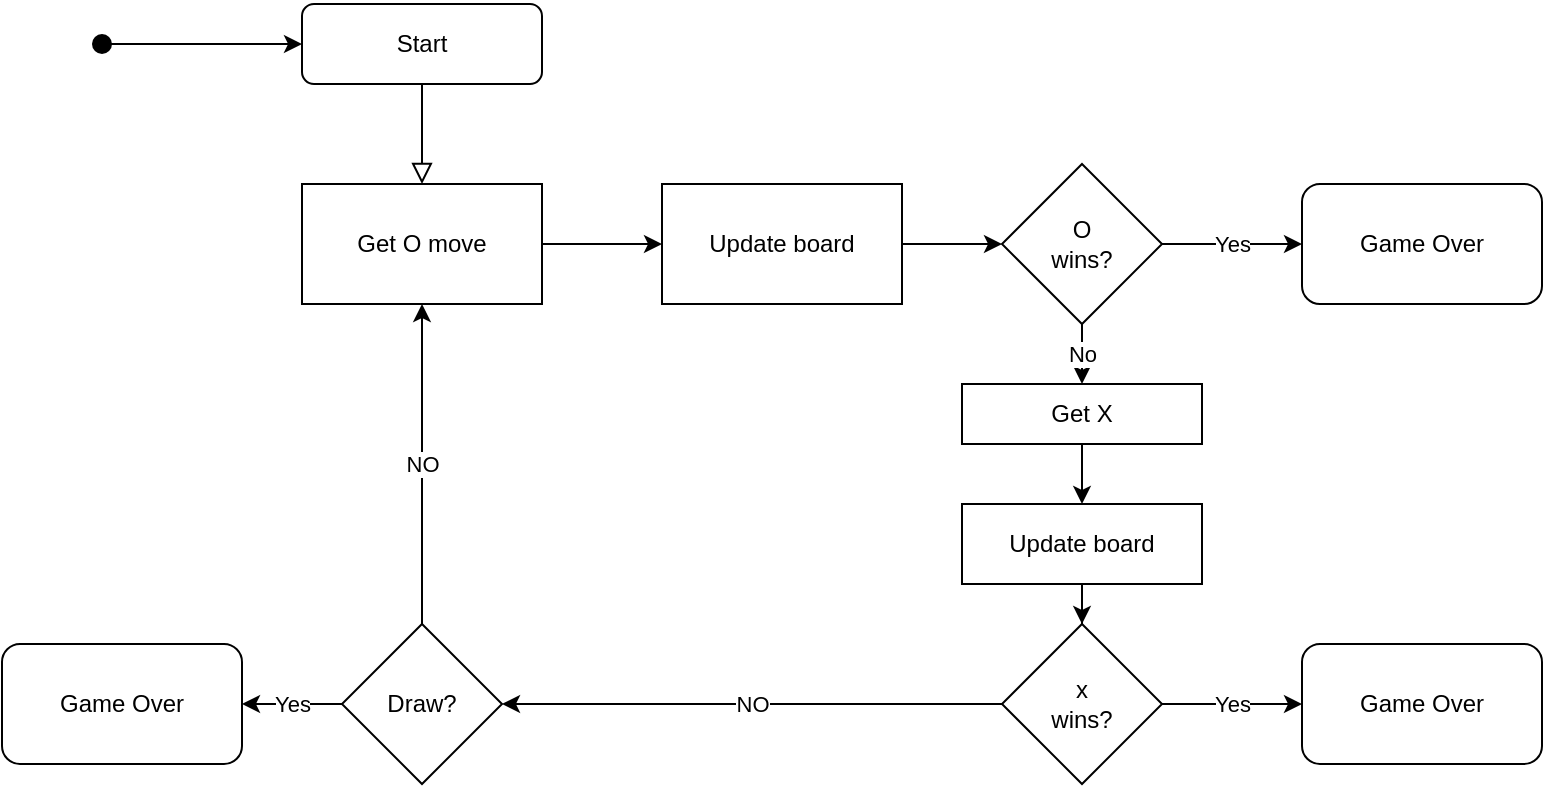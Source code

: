 <mxfile version="15.8.3" type="github">
  <diagram id="C5RBs43oDa-KdzZeNtuy" name="Page-1">
    <mxGraphModel dx="868" dy="450" grid="1" gridSize="10" guides="1" tooltips="1" connect="1" arrows="1" fold="1" page="1" pageScale="1" pageWidth="827" pageHeight="1169" math="0" shadow="0">
      <root>
        <mxCell id="WIyWlLk6GJQsqaUBKTNV-0" />
        <mxCell id="WIyWlLk6GJQsqaUBKTNV-1" parent="WIyWlLk6GJQsqaUBKTNV-0" />
        <mxCell id="WIyWlLk6GJQsqaUBKTNV-2" value="" style="rounded=0;html=1;jettySize=auto;orthogonalLoop=1;fontSize=11;endArrow=block;endFill=0;endSize=8;strokeWidth=1;shadow=0;labelBackgroundColor=none;edgeStyle=orthogonalEdgeStyle;" parent="WIyWlLk6GJQsqaUBKTNV-1" source="WIyWlLk6GJQsqaUBKTNV-3" edge="1">
          <mxGeometry relative="1" as="geometry">
            <mxPoint x="220" y="170" as="targetPoint" />
          </mxGeometry>
        </mxCell>
        <mxCell id="WIyWlLk6GJQsqaUBKTNV-3" value="Start" style="rounded=1;whiteSpace=wrap;html=1;fontSize=12;glass=0;strokeWidth=1;shadow=0;" parent="WIyWlLk6GJQsqaUBKTNV-1" vertex="1">
          <mxGeometry x="160" y="80" width="120" height="40" as="geometry" />
        </mxCell>
        <mxCell id="lriagHqF_887R-WBnTTh-3" value="" style="edgeStyle=orthogonalEdgeStyle;rounded=0;orthogonalLoop=1;jettySize=auto;html=1;" parent="WIyWlLk6GJQsqaUBKTNV-1" source="lriagHqF_887R-WBnTTh-1" target="lriagHqF_887R-WBnTTh-2" edge="1">
          <mxGeometry relative="1" as="geometry" />
        </mxCell>
        <mxCell id="lriagHqF_887R-WBnTTh-1" value="Get O move" style="rounded=0;whiteSpace=wrap;html=1;" parent="WIyWlLk6GJQsqaUBKTNV-1" vertex="1">
          <mxGeometry x="160" y="170" width="120" height="60" as="geometry" />
        </mxCell>
        <mxCell id="lriagHqF_887R-WBnTTh-8" value="" style="edgeStyle=orthogonalEdgeStyle;rounded=0;orthogonalLoop=1;jettySize=auto;html=1;" parent="WIyWlLk6GJQsqaUBKTNV-1" source="lriagHqF_887R-WBnTTh-2" target="lriagHqF_887R-WBnTTh-4" edge="1">
          <mxGeometry relative="1" as="geometry" />
        </mxCell>
        <mxCell id="lriagHqF_887R-WBnTTh-2" value="Update board" style="rounded=0;whiteSpace=wrap;html=1;" parent="WIyWlLk6GJQsqaUBKTNV-1" vertex="1">
          <mxGeometry x="340" y="170" width="120" height="60" as="geometry" />
        </mxCell>
        <mxCell id="lriagHqF_887R-WBnTTh-9" value="Yes" style="edgeStyle=orthogonalEdgeStyle;rounded=0;orthogonalLoop=1;jettySize=auto;html=1;" parent="WIyWlLk6GJQsqaUBKTNV-1" source="lriagHqF_887R-WBnTTh-4" target="lriagHqF_887R-WBnTTh-7" edge="1">
          <mxGeometry relative="1" as="geometry" />
        </mxCell>
        <mxCell id="lriagHqF_887R-WBnTTh-15" value="No" style="edgeStyle=orthogonalEdgeStyle;rounded=0;orthogonalLoop=1;jettySize=auto;html=1;" parent="WIyWlLk6GJQsqaUBKTNV-1" source="lriagHqF_887R-WBnTTh-4" target="lriagHqF_887R-WBnTTh-14" edge="1">
          <mxGeometry relative="1" as="geometry" />
        </mxCell>
        <mxCell id="lriagHqF_887R-WBnTTh-4" value="O&lt;br&gt;wins?" style="rhombus;whiteSpace=wrap;html=1;" parent="WIyWlLk6GJQsqaUBKTNV-1" vertex="1">
          <mxGeometry x="510" y="160" width="80" height="80" as="geometry" />
        </mxCell>
        <mxCell id="lriagHqF_887R-WBnTTh-18" value="Yes" style="edgeStyle=orthogonalEdgeStyle;rounded=0;orthogonalLoop=1;jettySize=auto;html=1;" parent="WIyWlLk6GJQsqaUBKTNV-1" source="lriagHqF_887R-WBnTTh-5" target="lriagHqF_887R-WBnTTh-17" edge="1">
          <mxGeometry relative="1" as="geometry" />
        </mxCell>
        <mxCell id="lriagHqF_887R-WBnTTh-20" value="NO" style="edgeStyle=orthogonalEdgeStyle;rounded=0;orthogonalLoop=1;jettySize=auto;html=1;" parent="WIyWlLk6GJQsqaUBKTNV-1" source="lriagHqF_887R-WBnTTh-5" target="lriagHqF_887R-WBnTTh-6" edge="1">
          <mxGeometry relative="1" as="geometry" />
        </mxCell>
        <mxCell id="lriagHqF_887R-WBnTTh-5" value="x&lt;br&gt;wins?" style="rhombus;whiteSpace=wrap;html=1;" parent="WIyWlLk6GJQsqaUBKTNV-1" vertex="1">
          <mxGeometry x="510" y="390" width="80" height="80" as="geometry" />
        </mxCell>
        <mxCell id="lriagHqF_887R-WBnTTh-11" value="Yes" style="edgeStyle=orthogonalEdgeStyle;rounded=0;orthogonalLoop=1;jettySize=auto;html=1;" parent="WIyWlLk6GJQsqaUBKTNV-1" source="lriagHqF_887R-WBnTTh-6" target="lriagHqF_887R-WBnTTh-10" edge="1">
          <mxGeometry relative="1" as="geometry" />
        </mxCell>
        <mxCell id="lriagHqF_887R-WBnTTh-13" value="NO" style="edgeStyle=orthogonalEdgeStyle;rounded=0;orthogonalLoop=1;jettySize=auto;html=1;" parent="WIyWlLk6GJQsqaUBKTNV-1" source="lriagHqF_887R-WBnTTh-6" target="lriagHqF_887R-WBnTTh-1" edge="1">
          <mxGeometry relative="1" as="geometry" />
        </mxCell>
        <mxCell id="lriagHqF_887R-WBnTTh-6" value="Draw?" style="rhombus;whiteSpace=wrap;html=1;" parent="WIyWlLk6GJQsqaUBKTNV-1" vertex="1">
          <mxGeometry x="180" y="390" width="80" height="80" as="geometry" />
        </mxCell>
        <mxCell id="lriagHqF_887R-WBnTTh-7" value="Game Over" style="rounded=1;whiteSpace=wrap;html=1;" parent="WIyWlLk6GJQsqaUBKTNV-1" vertex="1">
          <mxGeometry x="660" y="170" width="120" height="60" as="geometry" />
        </mxCell>
        <mxCell id="lriagHqF_887R-WBnTTh-10" value="Game Over" style="rounded=1;whiteSpace=wrap;html=1;" parent="WIyWlLk6GJQsqaUBKTNV-1" vertex="1">
          <mxGeometry x="10" y="400" width="120" height="60" as="geometry" />
        </mxCell>
        <mxCell id="lriagHqF_887R-WBnTTh-22" value="" style="edgeStyle=orthogonalEdgeStyle;rounded=0;orthogonalLoop=1;jettySize=auto;html=1;" parent="WIyWlLk6GJQsqaUBKTNV-1" source="lriagHqF_887R-WBnTTh-14" target="lriagHqF_887R-WBnTTh-19" edge="1">
          <mxGeometry relative="1" as="geometry" />
        </mxCell>
        <mxCell id="lriagHqF_887R-WBnTTh-14" value="Get X" style="rounded=0;whiteSpace=wrap;html=1;" parent="WIyWlLk6GJQsqaUBKTNV-1" vertex="1">
          <mxGeometry x="490" y="270" width="120" height="30" as="geometry" />
        </mxCell>
        <mxCell id="lriagHqF_887R-WBnTTh-17" value="Game Over" style="rounded=1;whiteSpace=wrap;html=1;" parent="WIyWlLk6GJQsqaUBKTNV-1" vertex="1">
          <mxGeometry x="660" y="400" width="120" height="60" as="geometry" />
        </mxCell>
        <mxCell id="lriagHqF_887R-WBnTTh-23" value="" style="edgeStyle=orthogonalEdgeStyle;rounded=0;orthogonalLoop=1;jettySize=auto;html=1;" parent="WIyWlLk6GJQsqaUBKTNV-1" source="lriagHqF_887R-WBnTTh-19" target="lriagHqF_887R-WBnTTh-5" edge="1">
          <mxGeometry relative="1" as="geometry" />
        </mxCell>
        <mxCell id="lriagHqF_887R-WBnTTh-19" value="Update board" style="rounded=0;whiteSpace=wrap;html=1;" parent="WIyWlLk6GJQsqaUBKTNV-1" vertex="1">
          <mxGeometry x="490" y="330" width="120" height="40" as="geometry" />
        </mxCell>
        <mxCell id="8yqsE2SOY9bo3BV3HP3M-1" value="" style="edgeStyle=orthogonalEdgeStyle;rounded=0;orthogonalLoop=1;jettySize=auto;html=1;" edge="1" parent="WIyWlLk6GJQsqaUBKTNV-1" source="8yqsE2SOY9bo3BV3HP3M-0" target="WIyWlLk6GJQsqaUBKTNV-3">
          <mxGeometry relative="1" as="geometry" />
        </mxCell>
        <mxCell id="8yqsE2SOY9bo3BV3HP3M-0" value="" style="shape=waypoint;sketch=0;fillStyle=solid;size=6;pointerEvents=1;points=[];fillColor=none;resizable=0;rotatable=0;perimeter=centerPerimeter;snapToPoint=1;strokeWidth=3;" vertex="1" parent="WIyWlLk6GJQsqaUBKTNV-1">
          <mxGeometry x="40" y="80" width="40" height="40" as="geometry" />
        </mxCell>
      </root>
    </mxGraphModel>
  </diagram>
</mxfile>
